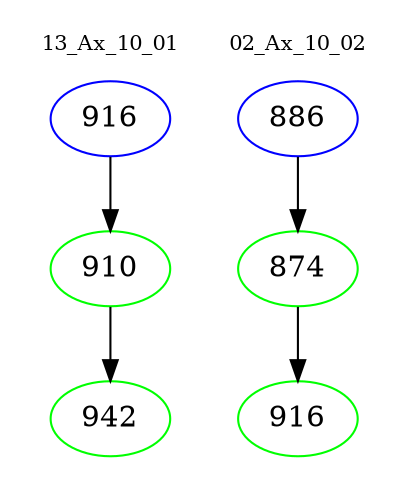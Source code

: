 digraph{
subgraph cluster_0 {
color = white
label = "13_Ax_10_01";
fontsize=10;
T0_916 [label="916", color="blue"]
T0_916 -> T0_910 [color="black"]
T0_910 [label="910", color="green"]
T0_910 -> T0_942 [color="black"]
T0_942 [label="942", color="green"]
}
subgraph cluster_1 {
color = white
label = "02_Ax_10_02";
fontsize=10;
T1_886 [label="886", color="blue"]
T1_886 -> T1_874 [color="black"]
T1_874 [label="874", color="green"]
T1_874 -> T1_916 [color="black"]
T1_916 [label="916", color="green"]
}
}
